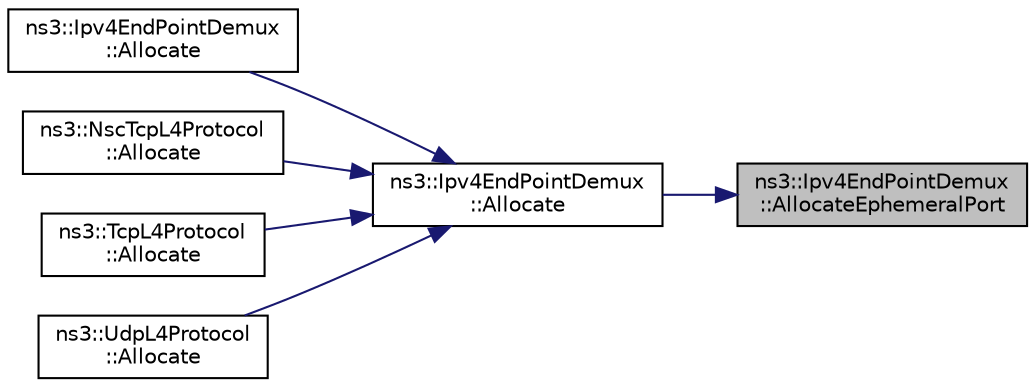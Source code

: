 digraph "ns3::Ipv4EndPointDemux::AllocateEphemeralPort"
{
 // LATEX_PDF_SIZE
  edge [fontname="Helvetica",fontsize="10",labelfontname="Helvetica",labelfontsize="10"];
  node [fontname="Helvetica",fontsize="10",shape=record];
  rankdir="RL";
  Node1 [label="ns3::Ipv4EndPointDemux\l::AllocateEphemeralPort",height=0.2,width=0.4,color="black", fillcolor="grey75", style="filled", fontcolor="black",tooltip="Allocate an ephemeral port."];
  Node1 -> Node2 [dir="back",color="midnightblue",fontsize="10",style="solid",fontname="Helvetica"];
  Node2 [label="ns3::Ipv4EndPointDemux\l::Allocate",height=0.2,width=0.4,color="black", fillcolor="white", style="filled",URL="$classns3_1_1_ipv4_end_point_demux.html#a95eef225abf664ea72523730e00e621e",tooltip="Allocate a Ipv4EndPoint."];
  Node2 -> Node3 [dir="back",color="midnightblue",fontsize="10",style="solid",fontname="Helvetica"];
  Node3 [label="ns3::Ipv4EndPointDemux\l::Allocate",height=0.2,width=0.4,color="black", fillcolor="white", style="filled",URL="$classns3_1_1_ipv4_end_point_demux.html#af213f7e1394133a446419194fed4f803",tooltip="Allocate a Ipv4EndPoint."];
  Node2 -> Node4 [dir="back",color="midnightblue",fontsize="10",style="solid",fontname="Helvetica"];
  Node4 [label="ns3::NscTcpL4Protocol\l::Allocate",height=0.2,width=0.4,color="black", fillcolor="white", style="filled",URL="$classns3_1_1_nsc_tcp_l4_protocol.html#a86602a6c4ad2bf0c6fe70ca5e709cc6a",tooltip="Allocate an IPv4 Endpoint."];
  Node2 -> Node5 [dir="back",color="midnightblue",fontsize="10",style="solid",fontname="Helvetica"];
  Node5 [label="ns3::TcpL4Protocol\l::Allocate",height=0.2,width=0.4,color="black", fillcolor="white", style="filled",URL="$classns3_1_1_tcp_l4_protocol.html#a9e0180270b7b8106263b1b3660e71094",tooltip="Allocate an IPv4 Endpoint."];
  Node2 -> Node6 [dir="back",color="midnightblue",fontsize="10",style="solid",fontname="Helvetica"];
  Node6 [label="ns3::UdpL4Protocol\l::Allocate",height=0.2,width=0.4,color="black", fillcolor="white", style="filled",URL="$classns3_1_1_udp_l4_protocol.html#a6d5d490b0841eaf685ddebcbe34ecb4b",tooltip="Allocate an IPv4 Endpoint."];
}
